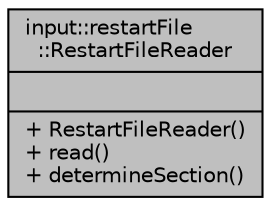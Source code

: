 digraph "input::restartFile::RestartFileReader"
{
 // LATEX_PDF_SIZE
  edge [fontname="Helvetica",fontsize="10",labelfontname="Helvetica",labelfontsize="10"];
  node [fontname="Helvetica",fontsize="10",shape=record];
  Node1 [label="{input::restartFile\l::RestartFileReader\n||+ RestartFileReader()\l+ read()\l+ determineSection()\l}",height=0.2,width=0.4,color="black", fillcolor="grey75", style="filled", fontcolor="black",tooltip="Reads a .rst file and sets the simulation box in the engine."];
}
